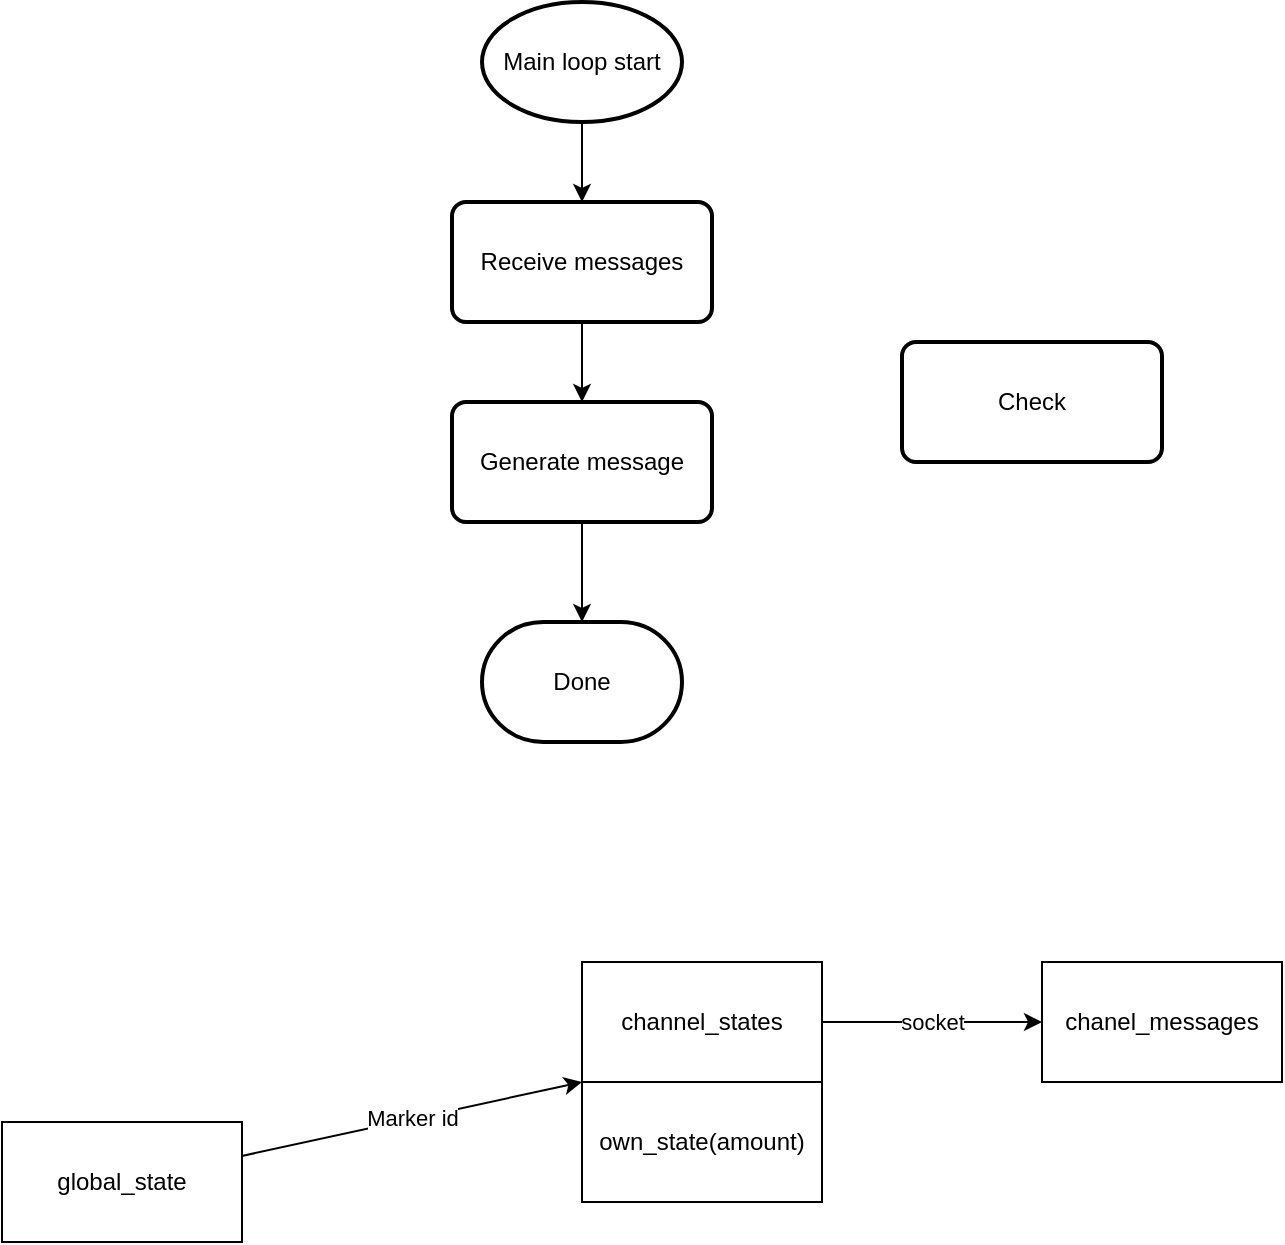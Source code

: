 <mxfile version="12.5.1" type="device"><diagram id="s02DoqYXUIqDiC8X4ccE" name="Page-1"><mxGraphModel dx="1020" dy="615" grid="1" gridSize="10" guides="1" tooltips="1" connect="1" arrows="1" fold="1" page="1" pageScale="1" pageWidth="827" pageHeight="1169" math="0" shadow="0"><root><mxCell id="0"/><mxCell id="1" parent="0"/><mxCell id="WvoZK7ASXN86n38PnZk5-4" style="edgeStyle=orthogonalEdgeStyle;rounded=0;orthogonalLoop=1;jettySize=auto;html=1;entryX=0.5;entryY=0;entryDx=0;entryDy=0;" edge="1" parent="1" source="WvoZK7ASXN86n38PnZk5-1" target="WvoZK7ASXN86n38PnZk5-3"><mxGeometry relative="1" as="geometry"/></mxCell><mxCell id="WvoZK7ASXN86n38PnZk5-1" value="Main loop start" style="strokeWidth=2;html=1;shape=mxgraph.flowchart.start_1;whiteSpace=wrap;" vertex="1" parent="1"><mxGeometry x="330" y="40" width="100" height="60" as="geometry"/></mxCell><mxCell id="WvoZK7ASXN86n38PnZk5-2" value="Done" style="strokeWidth=2;html=1;shape=mxgraph.flowchart.terminator;whiteSpace=wrap;" vertex="1" parent="1"><mxGeometry x="330" y="350" width="100" height="60" as="geometry"/></mxCell><mxCell id="WvoZK7ASXN86n38PnZk5-6" style="edgeStyle=orthogonalEdgeStyle;rounded=0;orthogonalLoop=1;jettySize=auto;html=1;entryX=0.5;entryY=0;entryDx=0;entryDy=0;" edge="1" parent="1" source="WvoZK7ASXN86n38PnZk5-3" target="WvoZK7ASXN86n38PnZk5-5"><mxGeometry relative="1" as="geometry"/></mxCell><mxCell id="WvoZK7ASXN86n38PnZk5-3" value="Receive messages" style="rounded=1;whiteSpace=wrap;html=1;absoluteArcSize=1;arcSize=14;strokeWidth=2;" vertex="1" parent="1"><mxGeometry x="315" y="140" width="130" height="60" as="geometry"/></mxCell><mxCell id="WvoZK7ASXN86n38PnZk5-7" style="edgeStyle=orthogonalEdgeStyle;rounded=0;orthogonalLoop=1;jettySize=auto;html=1;entryX=0.5;entryY=0;entryDx=0;entryDy=0;entryPerimeter=0;" edge="1" parent="1" source="WvoZK7ASXN86n38PnZk5-5" target="WvoZK7ASXN86n38PnZk5-2"><mxGeometry relative="1" as="geometry"/></mxCell><mxCell id="WvoZK7ASXN86n38PnZk5-5" value="Generate message" style="rounded=1;whiteSpace=wrap;html=1;absoluteArcSize=1;arcSize=14;strokeWidth=2;" vertex="1" parent="1"><mxGeometry x="315" y="240" width="130" height="60" as="geometry"/></mxCell><mxCell id="WvoZK7ASXN86n38PnZk5-8" value="Check " style="rounded=1;whiteSpace=wrap;html=1;absoluteArcSize=1;arcSize=14;strokeWidth=2;" vertex="1" parent="1"><mxGeometry x="540" y="210" width="130" height="60" as="geometry"/></mxCell><mxCell id="WvoZK7ASXN86n38PnZk5-9" value="global_state" style="rounded=0;whiteSpace=wrap;html=1;" vertex="1" parent="1"><mxGeometry x="90" y="600" width="120" height="60" as="geometry"/></mxCell><mxCell id="WvoZK7ASXN86n38PnZk5-10" value="channel_states" style="rounded=0;whiteSpace=wrap;html=1;" vertex="1" parent="1"><mxGeometry x="380" y="520" width="120" height="60" as="geometry"/></mxCell><mxCell id="WvoZK7ASXN86n38PnZk5-11" value="Marker id" style="endArrow=classic;html=1;entryX=0;entryY=1;entryDx=0;entryDy=0;" edge="1" parent="1" source="WvoZK7ASXN86n38PnZk5-9" target="WvoZK7ASXN86n38PnZk5-10"><mxGeometry width="50" height="50" relative="1" as="geometry"><mxPoint x="120" y="710" as="sourcePoint"/><mxPoint x="170" y="660" as="targetPoint"/></mxGeometry></mxCell><mxCell id="WvoZK7ASXN86n38PnZk5-12" value="socket" style="endArrow=classic;html=1;exitX=1;exitY=0.5;exitDx=0;exitDy=0;" edge="1" parent="1" source="WvoZK7ASXN86n38PnZk5-10" target="WvoZK7ASXN86n38PnZk5-13"><mxGeometry width="50" height="50" relative="1" as="geometry"><mxPoint x="120" y="710" as="sourcePoint"/><mxPoint x="610" y="550" as="targetPoint"/></mxGeometry></mxCell><mxCell id="WvoZK7ASXN86n38PnZk5-13" value="chanel_messages" style="rounded=0;whiteSpace=wrap;html=1;" vertex="1" parent="1"><mxGeometry x="610" y="520" width="120" height="60" as="geometry"/></mxCell><mxCell id="WvoZK7ASXN86n38PnZk5-14" value="own_state(amount)" style="rounded=0;whiteSpace=wrap;html=1;" vertex="1" parent="1"><mxGeometry x="380" y="580" width="120" height="60" as="geometry"/></mxCell></root></mxGraphModel></diagram></mxfile>